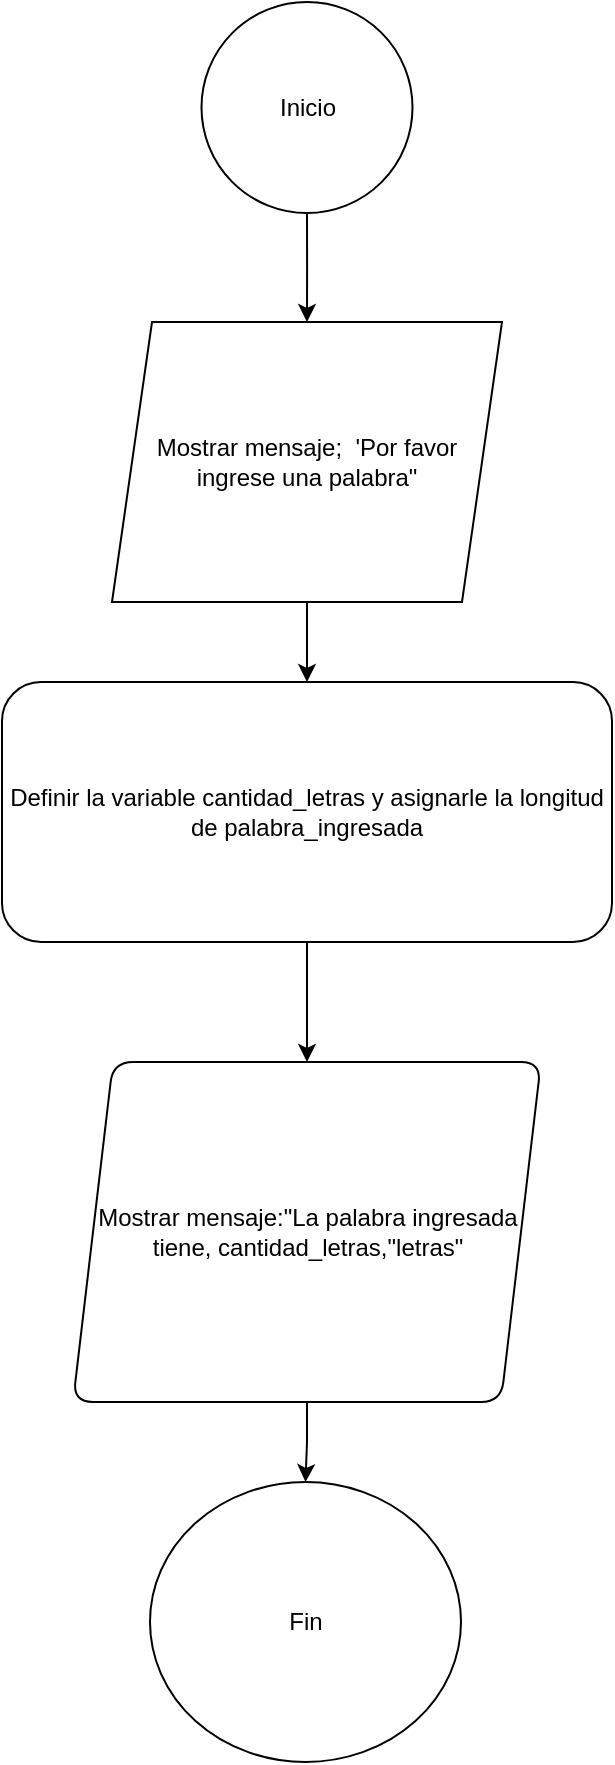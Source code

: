 <mxfile version="25.0.3">
  <diagram name="Page-1" id="XNI81vricHY3SyXMYTJp">
    <mxGraphModel dx="1426" dy="791" grid="1" gridSize="10" guides="1" tooltips="1" connect="1" arrows="1" fold="1" page="1" pageScale="1" pageWidth="850" pageHeight="1100" math="0" shadow="0">
      <root>
        <mxCell id="0" />
        <mxCell id="1" parent="0" />
        <mxCell id="UELcCtPVtXjjgOWKzeyA-3" value="" style="edgeStyle=orthogonalEdgeStyle;rounded=0;orthogonalLoop=1;jettySize=auto;html=1;" edge="1" parent="1" source="UELcCtPVtXjjgOWKzeyA-1" target="UELcCtPVtXjjgOWKzeyA-2">
          <mxGeometry relative="1" as="geometry" />
        </mxCell>
        <mxCell id="UELcCtPVtXjjgOWKzeyA-1" value="Inicio" style="ellipse;whiteSpace=wrap;html=1;aspect=fixed;" vertex="1" parent="1">
          <mxGeometry x="372.75" width="105.5" height="105.5" as="geometry" />
        </mxCell>
        <mxCell id="UELcCtPVtXjjgOWKzeyA-5" value="" style="edgeStyle=orthogonalEdgeStyle;rounded=0;orthogonalLoop=1;jettySize=auto;html=1;" edge="1" parent="1" source="UELcCtPVtXjjgOWKzeyA-2" target="UELcCtPVtXjjgOWKzeyA-4">
          <mxGeometry relative="1" as="geometry" />
        </mxCell>
        <mxCell id="UELcCtPVtXjjgOWKzeyA-2" value="Mostrar mensaje;&amp;nbsp; &#39;Por favor ingrese una palabra&quot;" style="shape=parallelogram;perimeter=parallelogramPerimeter;whiteSpace=wrap;html=1;fixedSize=1;" vertex="1" parent="1">
          <mxGeometry x="328" y="160" width="195" height="140" as="geometry" />
        </mxCell>
        <mxCell id="UELcCtPVtXjjgOWKzeyA-7" value="" style="edgeStyle=orthogonalEdgeStyle;rounded=0;orthogonalLoop=1;jettySize=auto;html=1;" edge="1" parent="1" source="UELcCtPVtXjjgOWKzeyA-4" target="UELcCtPVtXjjgOWKzeyA-6">
          <mxGeometry relative="1" as="geometry" />
        </mxCell>
        <mxCell id="UELcCtPVtXjjgOWKzeyA-4" value="Definir la variable cantidad_letras y asignarle la longitud de palabra_ingresada" style="rounded=1;whiteSpace=wrap;html=1;" vertex="1" parent="1">
          <mxGeometry x="273" y="340" width="305" height="130" as="geometry" />
        </mxCell>
        <mxCell id="UELcCtPVtXjjgOWKzeyA-9" value="" style="edgeStyle=orthogonalEdgeStyle;rounded=0;orthogonalLoop=1;jettySize=auto;html=1;" edge="1" parent="1" source="UELcCtPVtXjjgOWKzeyA-6" target="UELcCtPVtXjjgOWKzeyA-8">
          <mxGeometry relative="1" as="geometry" />
        </mxCell>
        <mxCell id="UELcCtPVtXjjgOWKzeyA-6" value="Mostrar mensaje:&quot;La palabra ingresada tiene, cantidad_letras,&quot;letras&quot;" style="shape=parallelogram;perimeter=parallelogramPerimeter;whiteSpace=wrap;html=1;fixedSize=1;rounded=1;" vertex="1" parent="1">
          <mxGeometry x="308.5" y="530" width="234" height="170" as="geometry" />
        </mxCell>
        <mxCell id="UELcCtPVtXjjgOWKzeyA-8" value="Fin" style="ellipse;whiteSpace=wrap;html=1;rounded=1;" vertex="1" parent="1">
          <mxGeometry x="347" y="740" width="155.5" height="140" as="geometry" />
        </mxCell>
      </root>
    </mxGraphModel>
  </diagram>
</mxfile>

